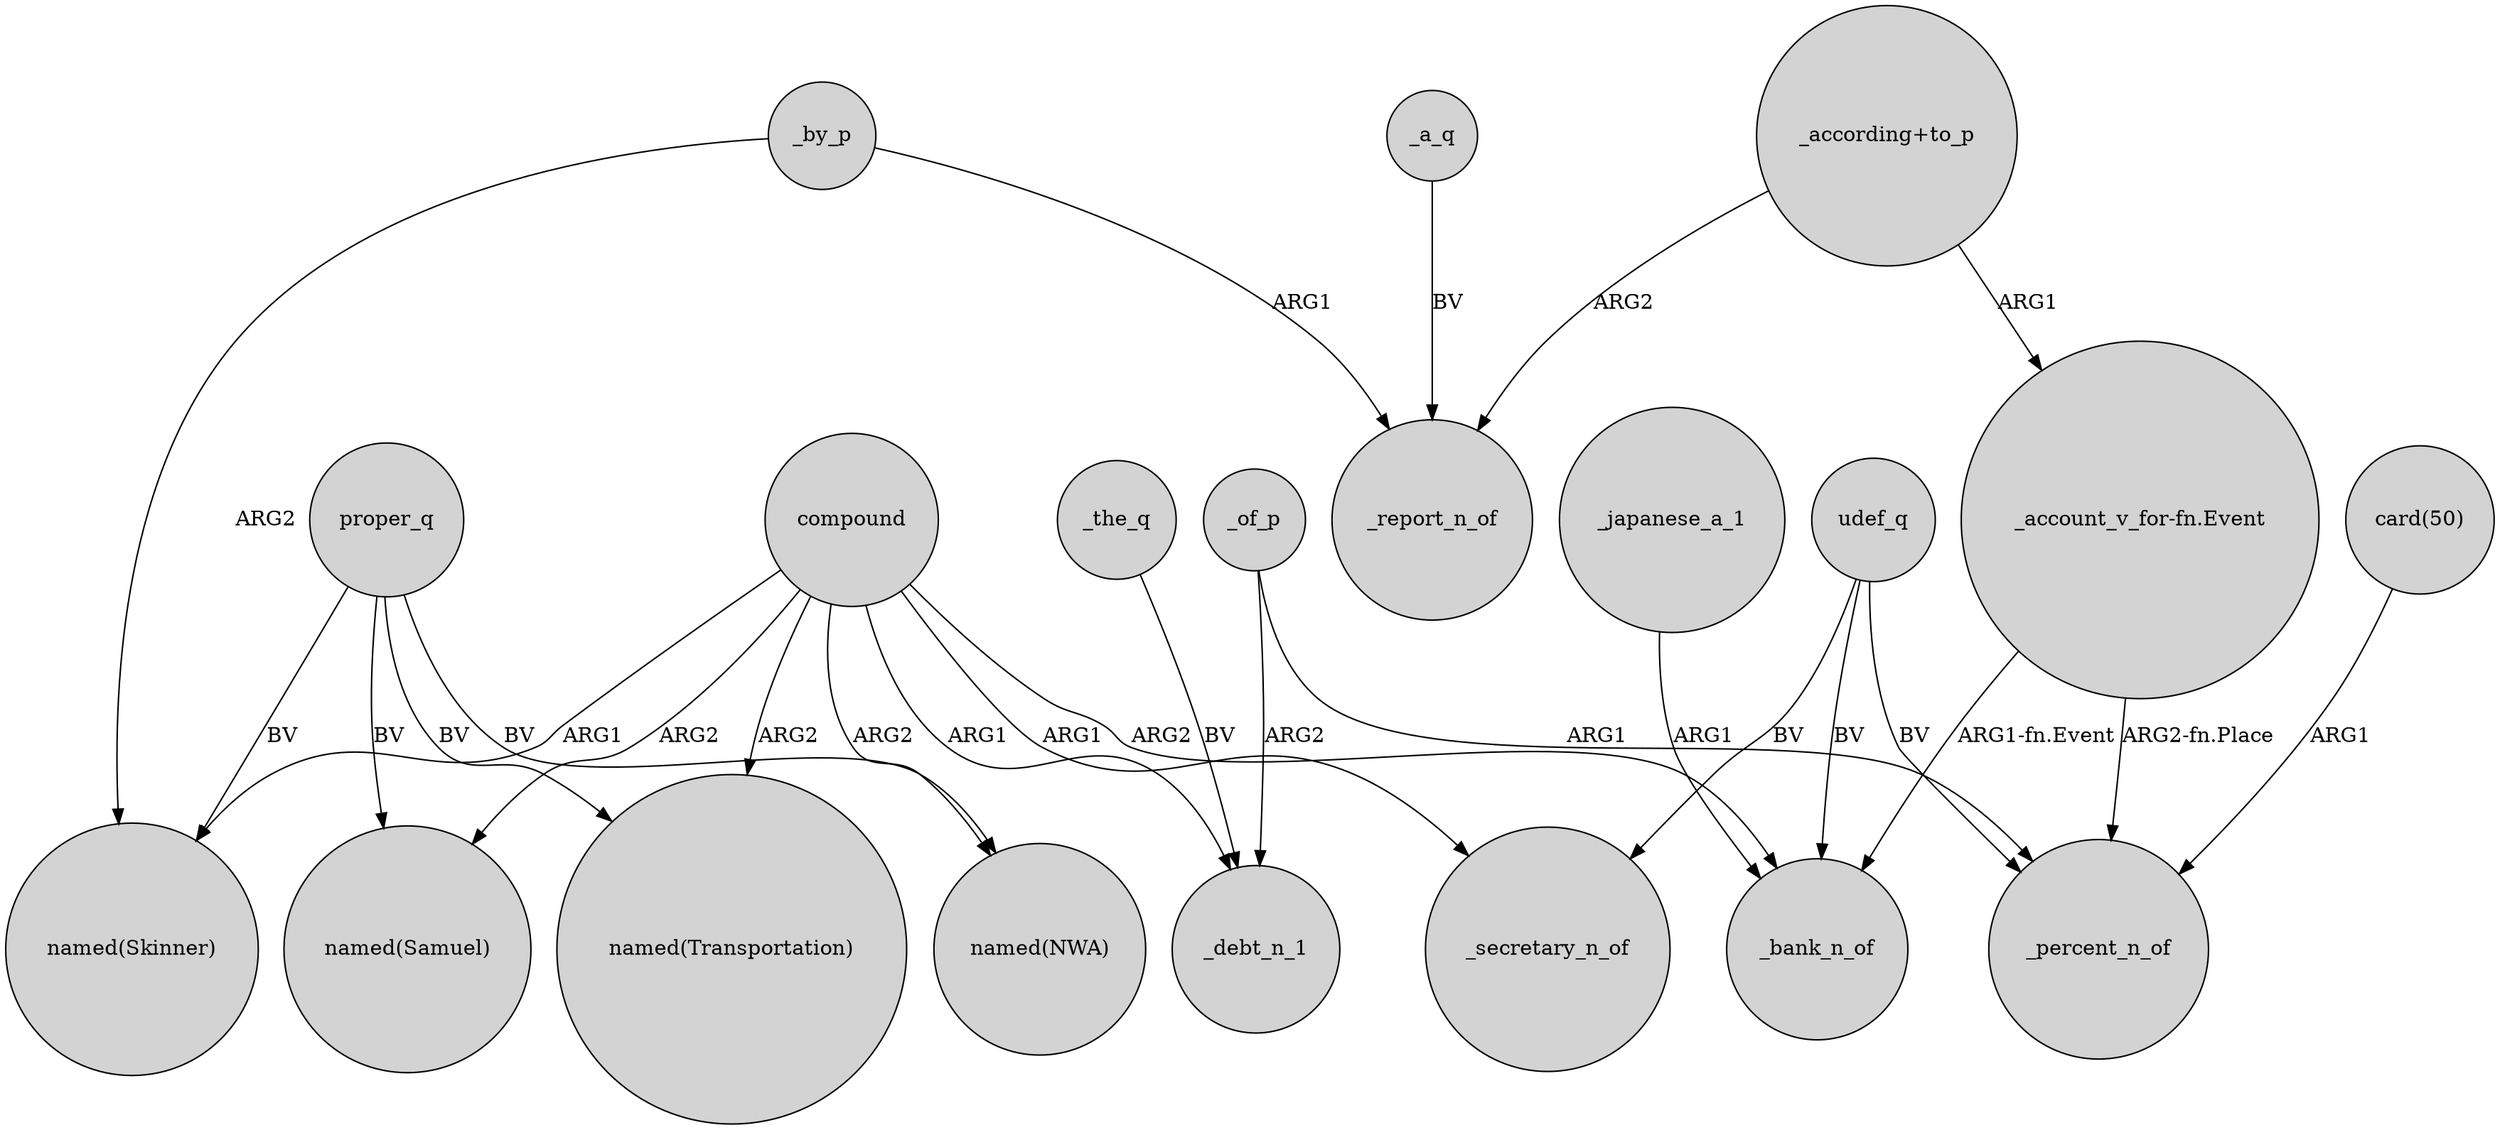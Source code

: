 digraph {
	node [shape=circle style=filled]
	_of_p -> _debt_n_1 [label=ARG2]
	proper_q -> "named(NWA)" [label=BV]
	"_according+to_p" -> "_account_v_for-fn.Event" [label=ARG1]
	udef_q -> _bank_n_of [label=BV]
	_of_p -> _percent_n_of [label=ARG1]
	_by_p -> "named(Skinner)" [label=ARG2]
	compound -> "named(Samuel)" [label=ARG2]
	_a_q -> _report_n_of [label=BV]
	"_according+to_p" -> _report_n_of [label=ARG2]
	udef_q -> _percent_n_of [label=BV]
	_by_p -> _report_n_of [label=ARG1]
	compound -> "named(Transportation)" [label=ARG2]
	proper_q -> "named(Transportation)" [label=BV]
	proper_q -> "named(Skinner)" [label=BV]
	compound -> "named(Skinner)" [label=ARG1]
	proper_q -> "named(Samuel)" [label=BV]
	_the_q -> _debt_n_1 [label=BV]
	"card(50)" -> _percent_n_of [label=ARG1]
	compound -> "named(NWA)" [label=ARG2]
	"_account_v_for-fn.Event" -> _percent_n_of [label="ARG2-fn.Place"]
	_japanese_a_1 -> _bank_n_of [label=ARG1]
	compound -> _secretary_n_of [label=ARG1]
	compound -> _debt_n_1 [label=ARG1]
	compound -> _bank_n_of [label=ARG2]
	udef_q -> _secretary_n_of [label=BV]
	"_account_v_for-fn.Event" -> _bank_n_of [label="ARG1-fn.Event"]
}
